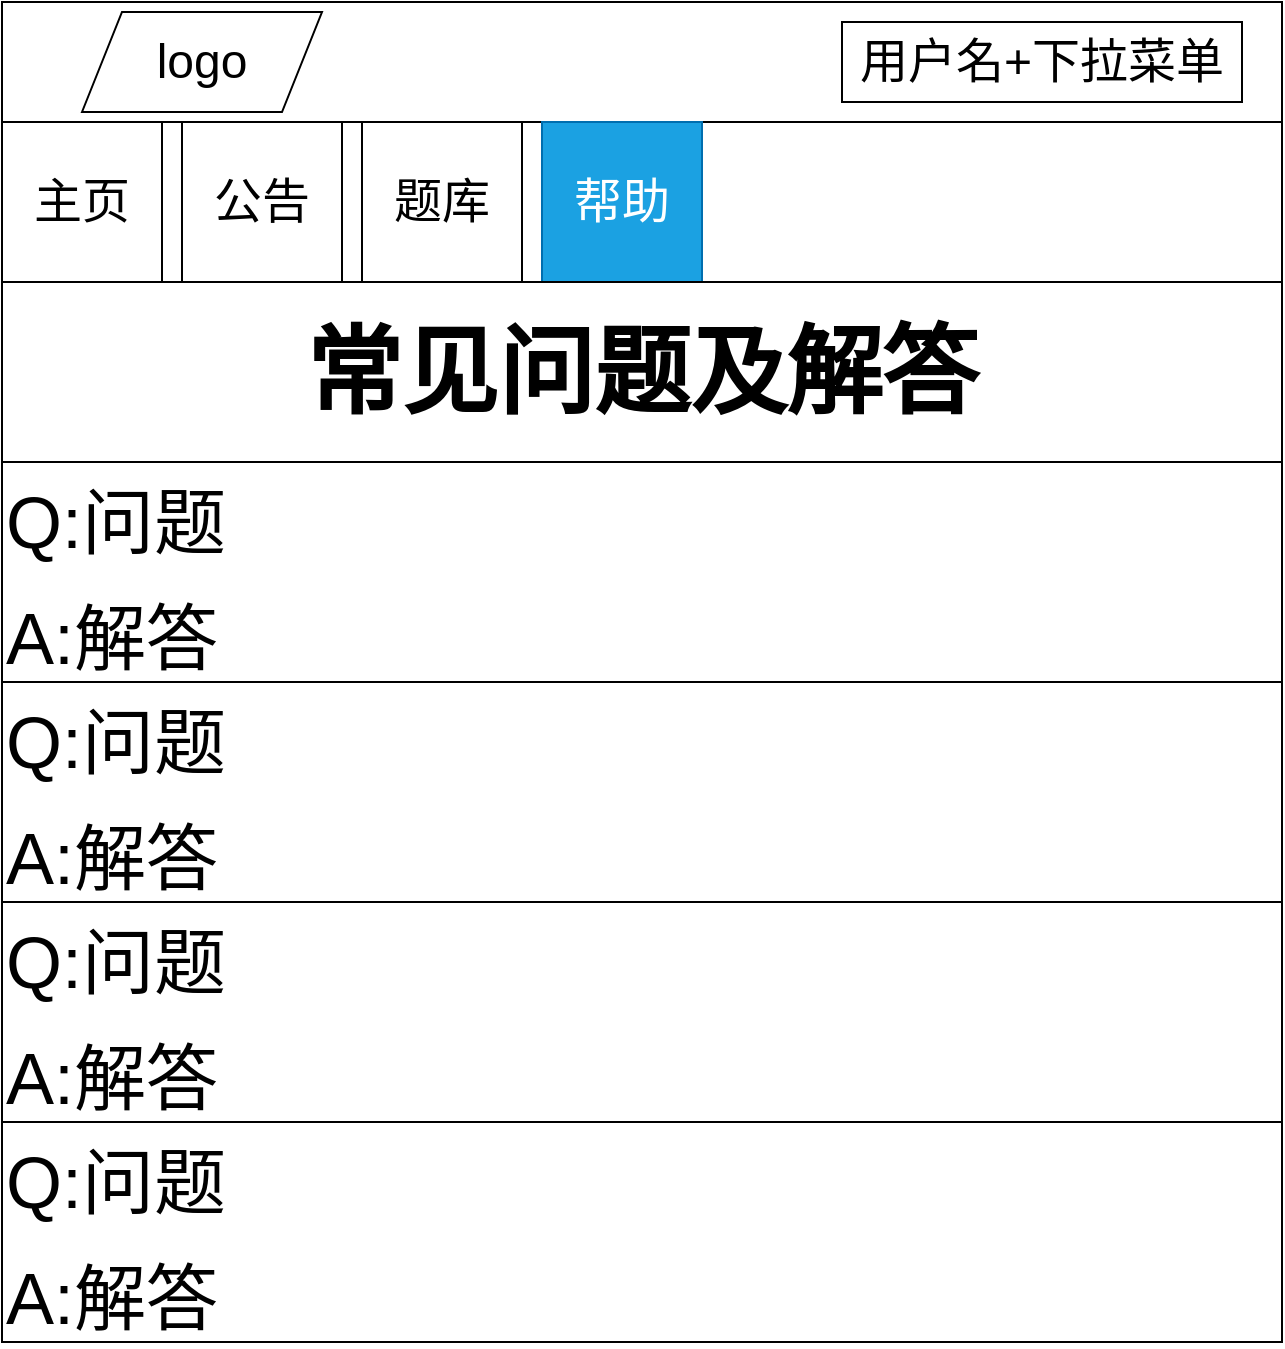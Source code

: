 <mxfile>
    <diagram id="G1y7S-FvWjsbphqNmD9A" name="第 1 页">
        <mxGraphModel dx="752" dy="585" grid="1" gridSize="10" guides="1" tooltips="1" connect="1" arrows="1" fold="1" page="1" pageScale="1" pageWidth="827" pageHeight="1169" math="0" shadow="0">
            <root>
                <mxCell id="0"/>
                <mxCell id="1" parent="0"/>
                <mxCell id="2" value="" style="rounded=0;whiteSpace=wrap;html=1;" parent="1" vertex="1">
                    <mxGeometry x="110" y="100" width="640" height="80" as="geometry"/>
                </mxCell>
                <mxCell id="4" value="" style="rounded=0;whiteSpace=wrap;html=1;" parent="1" vertex="1">
                    <mxGeometry x="110" y="40" width="640" height="60" as="geometry"/>
                </mxCell>
                <mxCell id="6" value="&lt;font style=&quot;font-size: 24px;&quot;&gt;logo&lt;/font&gt;" style="shape=parallelogram;perimeter=parallelogramPerimeter;whiteSpace=wrap;html=1;fixedSize=1;" parent="1" vertex="1">
                    <mxGeometry x="150" y="45" width="120" height="50" as="geometry"/>
                </mxCell>
                <mxCell id="8" value="用户名+下拉菜单" style="rounded=0;whiteSpace=wrap;html=1;fontSize=24;" parent="1" vertex="1">
                    <mxGeometry x="530" y="50" width="200" height="40" as="geometry"/>
                </mxCell>
                <mxCell id="16" value="公告" style="whiteSpace=wrap;html=1;aspect=fixed;fontSize=24;" parent="1" vertex="1">
                    <mxGeometry x="200" y="100" width="80" height="80" as="geometry"/>
                </mxCell>
                <mxCell id="17" value="主页" style="whiteSpace=wrap;html=1;aspect=fixed;fontSize=24;" parent="1" vertex="1">
                    <mxGeometry x="110" y="100" width="80" height="80" as="geometry"/>
                </mxCell>
                <mxCell id="18" value="题库" style="whiteSpace=wrap;html=1;aspect=fixed;fontSize=24;" parent="1" vertex="1">
                    <mxGeometry x="290" y="100" width="80" height="80" as="geometry"/>
                </mxCell>
                <mxCell id="19" value="帮助" style="whiteSpace=wrap;html=1;aspect=fixed;fontSize=24;fillColor=#1ba1e2;fontColor=#ffffff;strokeColor=#006EAF;" parent="1" vertex="1">
                    <mxGeometry x="380" y="100" width="80" height="80" as="geometry"/>
                </mxCell>
                <mxCell id="46" value="&lt;b&gt;&lt;font style=&quot;font-size: 48px;&quot;&gt;常见问题及解答&lt;/font&gt;&lt;/b&gt;" style="rounded=0;whiteSpace=wrap;html=1;" parent="1" vertex="1">
                    <mxGeometry x="110" y="180" width="640" height="90" as="geometry"/>
                </mxCell>
                <mxCell id="48" value="&lt;font style=&quot;font-size: 36px;&quot;&gt;Q:问题&lt;br&gt;A:解答&lt;/font&gt;" style="rounded=0;whiteSpace=wrap;html=1;fontSize=48;align=left;" parent="1" vertex="1">
                    <mxGeometry x="110" y="270" width="640" height="110" as="geometry"/>
                </mxCell>
                <mxCell id="49" value="&lt;font style=&quot;font-size: 36px;&quot;&gt;Q:问题&lt;br&gt;A:解答&lt;/font&gt;" style="rounded=0;whiteSpace=wrap;html=1;fontSize=48;align=left;" parent="1" vertex="1">
                    <mxGeometry x="110" y="600" width="640" height="110" as="geometry"/>
                </mxCell>
                <mxCell id="50" value="&lt;font style=&quot;font-size: 36px;&quot;&gt;Q:问题&lt;br&gt;A:解答&lt;/font&gt;" style="rounded=0;whiteSpace=wrap;html=1;fontSize=48;align=left;" parent="1" vertex="1">
                    <mxGeometry x="110" y="490" width="640" height="110" as="geometry"/>
                </mxCell>
                <mxCell id="51" value="&lt;font style=&quot;font-size: 36px;&quot;&gt;Q:问题&lt;br&gt;A:解答&lt;/font&gt;" style="rounded=0;whiteSpace=wrap;html=1;fontSize=48;align=left;" parent="1" vertex="1">
                    <mxGeometry x="110" y="380" width="640" height="110" as="geometry"/>
                </mxCell>
            </root>
        </mxGraphModel>
    </diagram>
</mxfile>